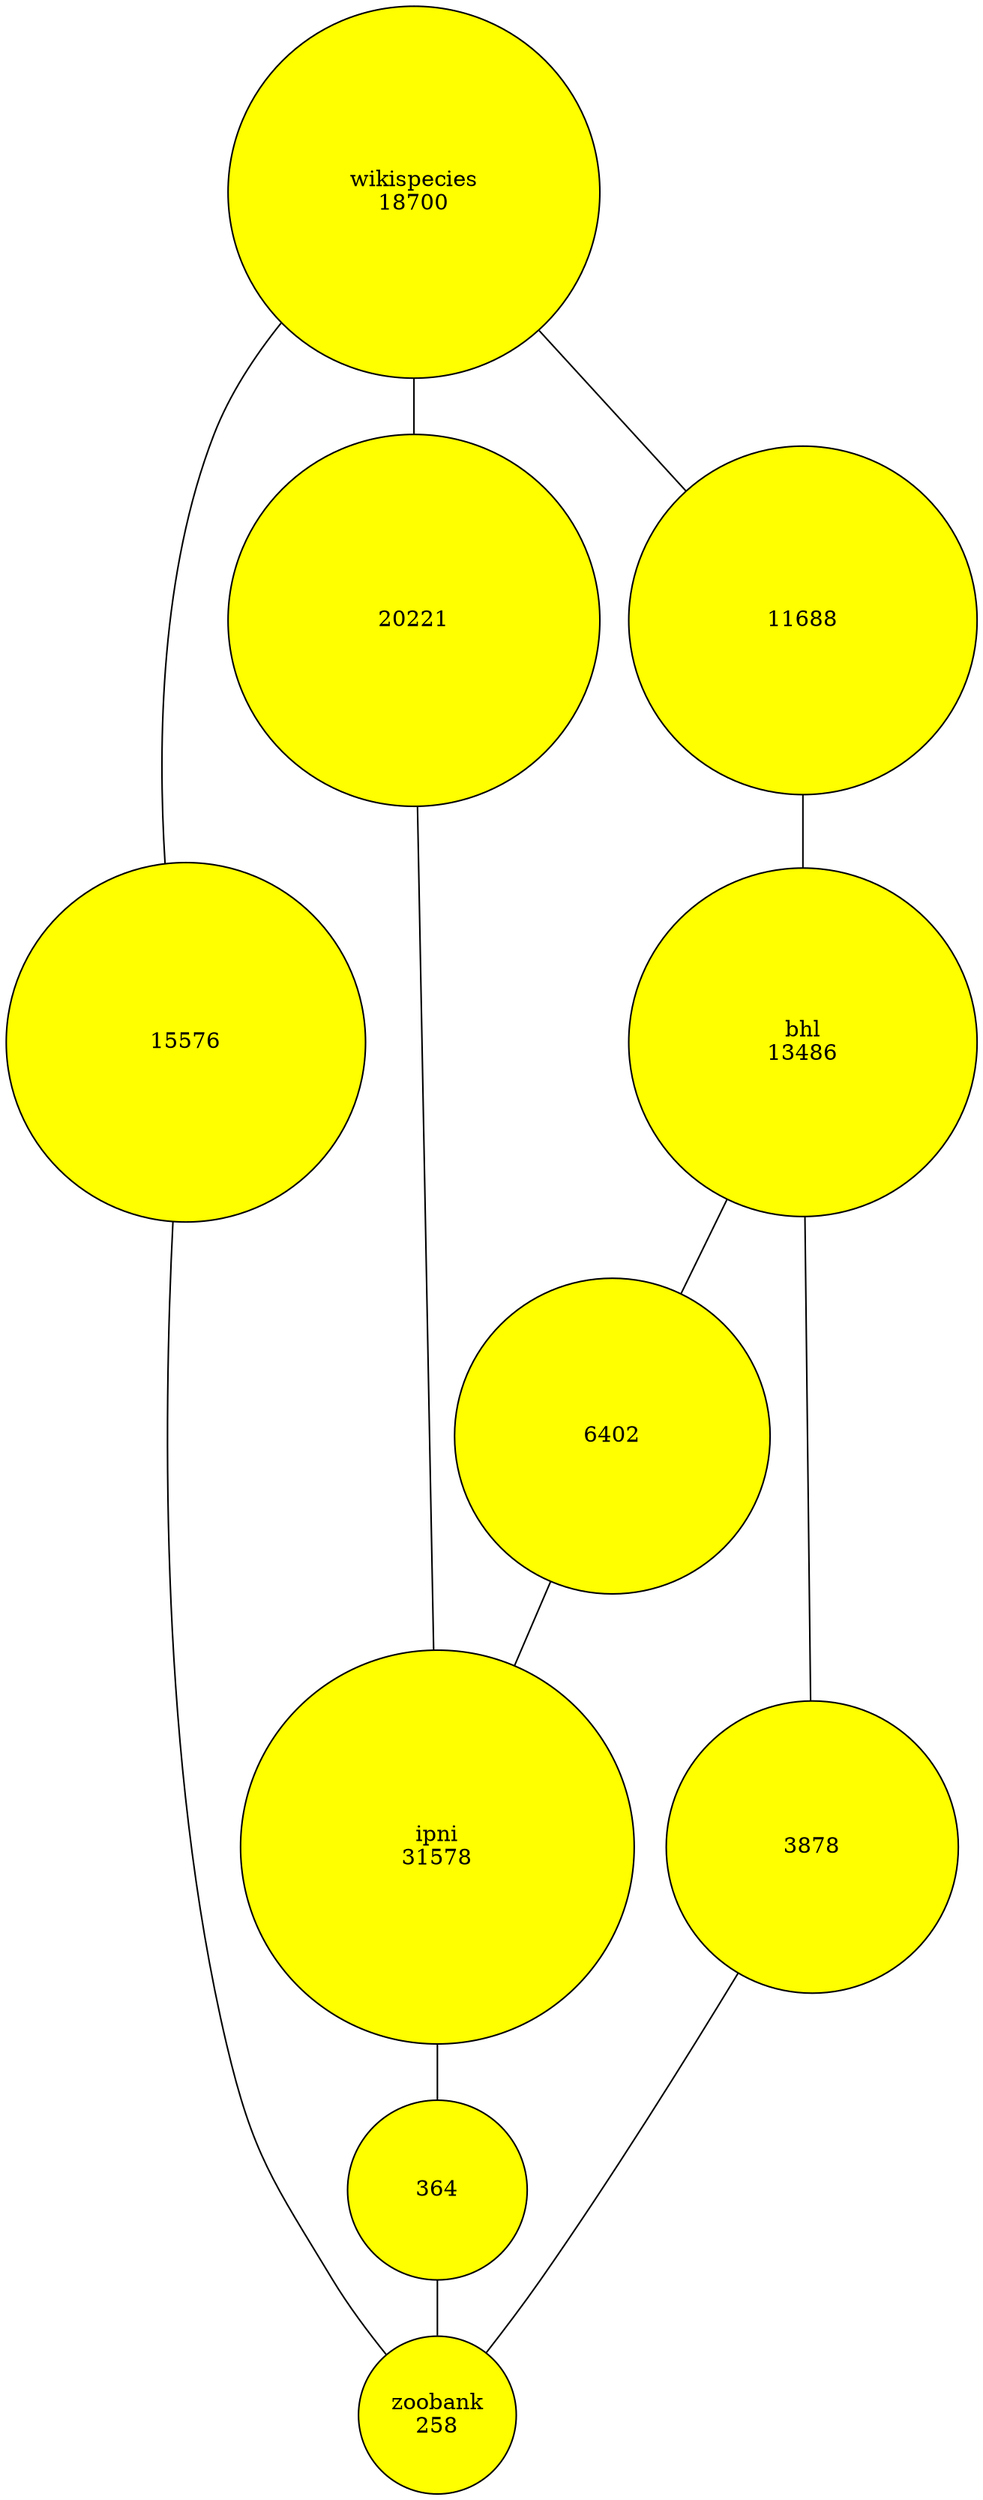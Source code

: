 graph G {
overlap = false;
node_ipni [shape=circle,fillcolor="yellow",style=filled,label="ipni\n31578",fixedsize=true,width="3.5"];
node_bhl [shape=circle,fillcolor="yellow",style=filled,label="bhl\n13486",fixedsize=true,width="3.1"];
node_zoobank [shape=circle,fillcolor="yellow",style=filled,label="zoobank\n258",fixedsize=true,width="1.4"];
node_wikispecies [shape=circle,fillcolor="yellow",style=filled,label="wikispecies\n18700",fixedsize=true,width="3.3"];
node_wikispecies_zoobank [shape=circle,fillcolor="yellow",style=filled,label="15576",fixedsize=true,width="3.2"];
node_ipni_wikispecies [shape=circle,fillcolor="yellow",style=filled,label="20221",fixedsize=true,width="3.3"];
node_bhl_wikispecies [shape=circle,fillcolor="yellow",style=filled,label="11688",fixedsize=true,width="3.1"];
node_bhl_ipni [shape=circle,fillcolor="yellow",style=filled,label="6402",fixedsize=true,width="2.8"];
node_ipni_zoobank [shape=circle,fillcolor="yellow",style=filled,label="364",fixedsize=true,width="1.6"];
node_bhl_zoobank [shape=circle,fillcolor="yellow",style=filled,label="3878",fixedsize=true,width="2.6"];
node_wikispecies -- node_wikispecies_zoobank -- node_zoobank;
node_wikispecies -- node_ipni_wikispecies -- node_ipni;
node_wikispecies -- node_bhl_wikispecies -- node_bhl;
node_bhl -- node_bhl_ipni -- node_ipni;
node_ipni -- node_ipni_zoobank -- node_zoobank;
node_bhl -- node_bhl_zoobank -- node_zoobank;
}
